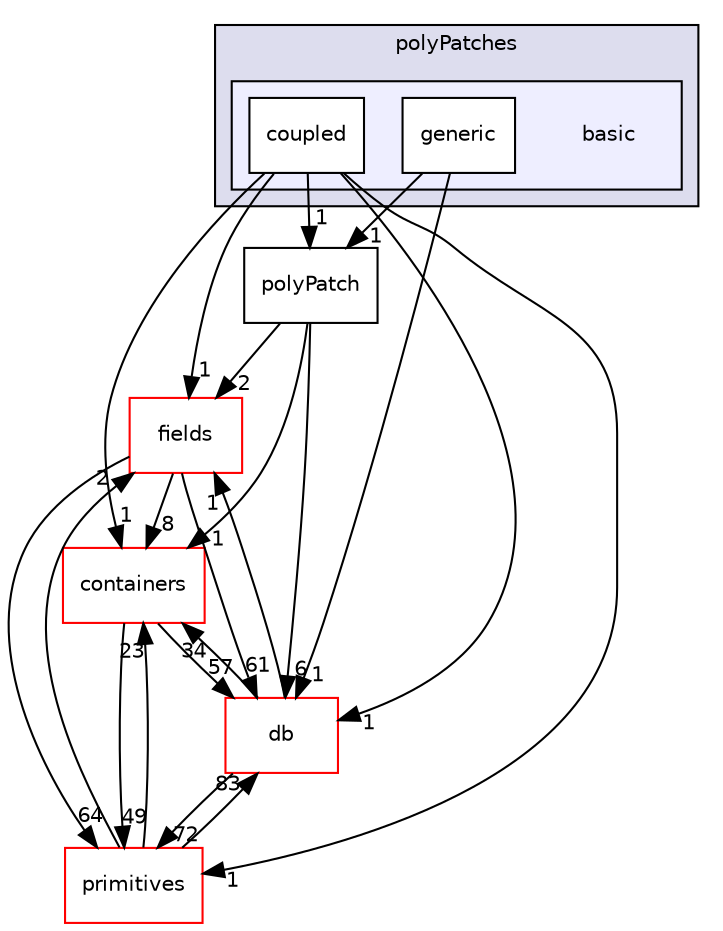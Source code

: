 digraph "src/OpenFOAM/meshes/polyMesh/polyPatches/basic" {
  bgcolor=transparent;
  compound=true
  node [ fontsize="10", fontname="Helvetica"];
  edge [ labelfontsize="10", labelfontname="Helvetica"];
  subgraph clusterdir_67ffeba79fe92b46a9460556346ffbde {
    graph [ bgcolor="#ddddee", pencolor="black", label="polyPatches" fontname="Helvetica", fontsize="10", URL="dir_67ffeba79fe92b46a9460556346ffbde.html"]
  subgraph clusterdir_c9c78bb8b3facc20391427dbd62674be {
    graph [ bgcolor="#eeeeff", pencolor="black", label="" URL="dir_c9c78bb8b3facc20391427dbd62674be.html"];
    dir_c9c78bb8b3facc20391427dbd62674be [shape=plaintext label="basic"];
    dir_afca065074add905cc3c498ff9027482 [shape=box label="coupled" color="black" fillcolor="white" style="filled" URL="dir_afca065074add905cc3c498ff9027482.html"];
    dir_6e7c8bdc4873a58c275f36eca8514fc2 [shape=box label="generic" color="black" fillcolor="white" style="filled" URL="dir_6e7c8bdc4873a58c275f36eca8514fc2.html"];
  }
  }
  dir_962442b8f989d5529fab5e0f0e4ffb74 [shape=box label="fields" color="red" URL="dir_962442b8f989d5529fab5e0f0e4ffb74.html"];
  dir_19d0872053bde092be81d7fe3f56cbf7 [shape=box label="containers" color="red" URL="dir_19d0872053bde092be81d7fe3f56cbf7.html"];
  dir_e00799da7fb4d299a4bc01389c26736d [shape=box label="polyPatch" URL="dir_e00799da7fb4d299a4bc01389c26736d.html"];
  dir_63c634f7a7cfd679ac26c67fb30fc32f [shape=box label="db" color="red" URL="dir_63c634f7a7cfd679ac26c67fb30fc32f.html"];
  dir_3e50f45338116b169052b428016851aa [shape=box label="primitives" color="red" URL="dir_3e50f45338116b169052b428016851aa.html"];
  dir_afca065074add905cc3c498ff9027482->dir_962442b8f989d5529fab5e0f0e4ffb74 [headlabel="1", labeldistance=1.5 headhref="dir_002284_002020.html"];
  dir_afca065074add905cc3c498ff9027482->dir_19d0872053bde092be81d7fe3f56cbf7 [headlabel="1", labeldistance=1.5 headhref="dir_002284_001901.html"];
  dir_afca065074add905cc3c498ff9027482->dir_e00799da7fb4d299a4bc01389c26736d [headlabel="1", labeldistance=1.5 headhref="dir_002284_002299.html"];
  dir_afca065074add905cc3c498ff9027482->dir_63c634f7a7cfd679ac26c67fb30fc32f [headlabel="1", labeldistance=1.5 headhref="dir_002284_001952.html"];
  dir_afca065074add905cc3c498ff9027482->dir_3e50f45338116b169052b428016851aa [headlabel="1", labeldistance=1.5 headhref="dir_002284_002324.html"];
  dir_962442b8f989d5529fab5e0f0e4ffb74->dir_19d0872053bde092be81d7fe3f56cbf7 [headlabel="8", labeldistance=1.5 headhref="dir_002020_001901.html"];
  dir_962442b8f989d5529fab5e0f0e4ffb74->dir_63c634f7a7cfd679ac26c67fb30fc32f [headlabel="61", labeldistance=1.5 headhref="dir_002020_001952.html"];
  dir_962442b8f989d5529fab5e0f0e4ffb74->dir_3e50f45338116b169052b428016851aa [headlabel="64", labeldistance=1.5 headhref="dir_002020_002324.html"];
  dir_19d0872053bde092be81d7fe3f56cbf7->dir_63c634f7a7cfd679ac26c67fb30fc32f [headlabel="57", labeldistance=1.5 headhref="dir_001901_001952.html"];
  dir_19d0872053bde092be81d7fe3f56cbf7->dir_3e50f45338116b169052b428016851aa [headlabel="49", labeldistance=1.5 headhref="dir_001901_002324.html"];
  dir_6e7c8bdc4873a58c275f36eca8514fc2->dir_e00799da7fb4d299a4bc01389c26736d [headlabel="1", labeldistance=1.5 headhref="dir_002285_002299.html"];
  dir_6e7c8bdc4873a58c275f36eca8514fc2->dir_63c634f7a7cfd679ac26c67fb30fc32f [headlabel="1", labeldistance=1.5 headhref="dir_002285_001952.html"];
  dir_e00799da7fb4d299a4bc01389c26736d->dir_962442b8f989d5529fab5e0f0e4ffb74 [headlabel="2", labeldistance=1.5 headhref="dir_002299_002020.html"];
  dir_e00799da7fb4d299a4bc01389c26736d->dir_19d0872053bde092be81d7fe3f56cbf7 [headlabel="1", labeldistance=1.5 headhref="dir_002299_001901.html"];
  dir_e00799da7fb4d299a4bc01389c26736d->dir_63c634f7a7cfd679ac26c67fb30fc32f [headlabel="6", labeldistance=1.5 headhref="dir_002299_001952.html"];
  dir_63c634f7a7cfd679ac26c67fb30fc32f->dir_962442b8f989d5529fab5e0f0e4ffb74 [headlabel="1", labeldistance=1.5 headhref="dir_001952_002020.html"];
  dir_63c634f7a7cfd679ac26c67fb30fc32f->dir_19d0872053bde092be81d7fe3f56cbf7 [headlabel="34", labeldistance=1.5 headhref="dir_001952_001901.html"];
  dir_63c634f7a7cfd679ac26c67fb30fc32f->dir_3e50f45338116b169052b428016851aa [headlabel="72", labeldistance=1.5 headhref="dir_001952_002324.html"];
  dir_3e50f45338116b169052b428016851aa->dir_962442b8f989d5529fab5e0f0e4ffb74 [headlabel="2", labeldistance=1.5 headhref="dir_002324_002020.html"];
  dir_3e50f45338116b169052b428016851aa->dir_19d0872053bde092be81d7fe3f56cbf7 [headlabel="23", labeldistance=1.5 headhref="dir_002324_001901.html"];
  dir_3e50f45338116b169052b428016851aa->dir_63c634f7a7cfd679ac26c67fb30fc32f [headlabel="83", labeldistance=1.5 headhref="dir_002324_001952.html"];
}
